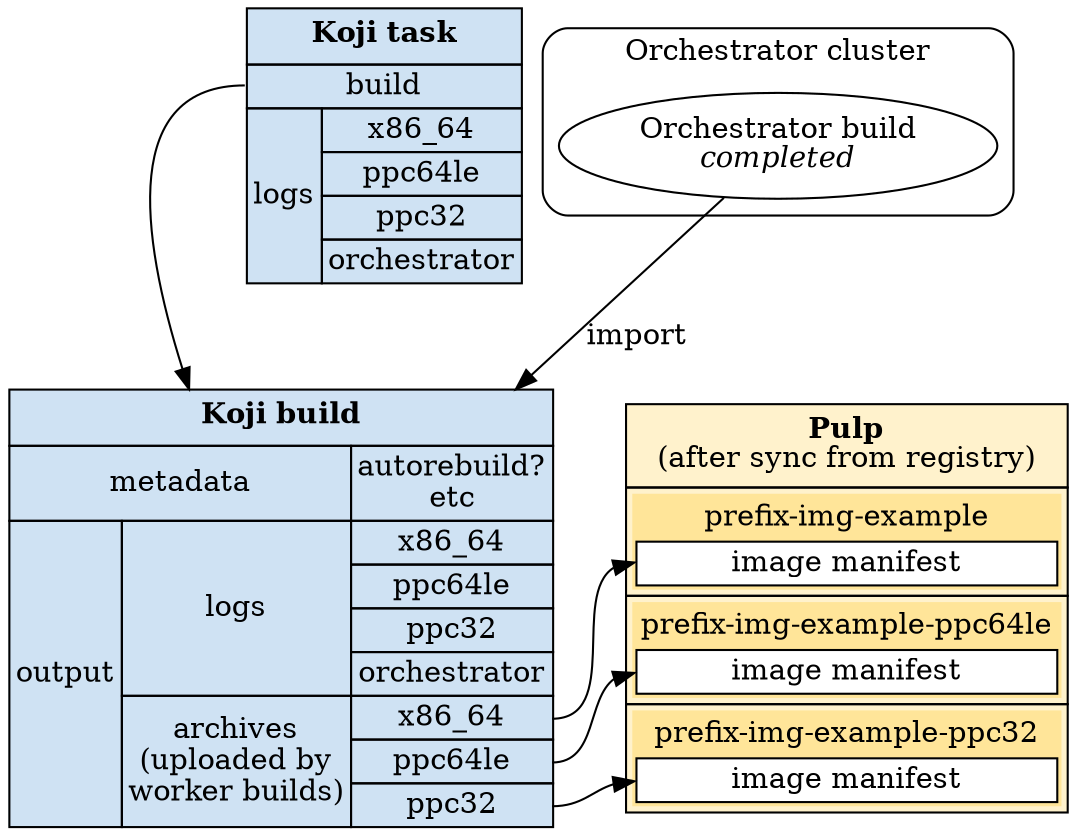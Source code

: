 digraph G {
    koji_task [shape=none, margin=0, label=<
               <TABLE BGCOLOR="#cfe2f3" BORDER="0" CELLSPACING="0" CELLBORDER="1">
                 <TR><TD COLSPAN="2" CELLPADDING="5"><B>Koji task</B></TD></TR>
                 <TR><TD PORT="build" COLSPAN="2">build</TD></TR>
                 <TR><TD BORDER="1" ROWSPAN="4">logs</TD><TD>x86_64</TD></TR>
                 <TR><TD>ppc64le</TD></TR>
                 <TR><TD>ppc32</TD></TR>
                 <TR><TD>orchestrator</TD></TR>
               </TABLE>>];

    subgraph cluster_orchestrator {
        style=rounded;
        label="Orchestrator cluster";
        orchestrator_build [label=<Orchestrator build<br/><i>completed</i>>];
        orchestrator_build;
    }

    subgraph {
        rank=same;
        koji_build [shape=none, margin=0, label=<
                    <TABLE BGCOLOR="#cfe2f3" BORDER="0" CELLSPACING="0" CELLBORDER="1">
                      <TR><TD COLSPAN="3" CELLPADDING="5"><B>Koji build</B></TD></TR>
                      <TR><TD COLSPAN="2">metadata</TD><TD>autorebuild?<BR/>etc</TD></TR>
                      <TR><TD PORT="output" ROWSPAN="7">output</TD><TD ROWSPAN="4">logs</TD><TD>x86_64</TD></TR>
                      <TR><TD>ppc64le</TD></TR>
                      <TR><TD>ppc32</TD></TR>
                      <TR><TD>orchestrator</TD></TR>
                      <TR><TD ROWSPAN="3">archives<BR/>(uploaded by<BR/>worker builds)</TD><TD PORT="x86_64">x86_64</TD></TR>
                      <TR><TD PORT="ppc64le">ppc64le</TD></TR>
                      <TR><TD PORT="ppc32">ppc32</TD></TR>
                    </TABLE>>];

        pulp [shape=none, margin=0, label=<
              <TABLE BGCOLOR="#fff2cc" BORDER="0" CELLSPACING="0" CELLBORDER="1">
                <TR><TD CELLPADDING="5"><B>Pulp</B><BR/>(after sync from registry)</TD></TR>
                <TR><TD><TABLE BGCOLOR="#ffe599" BORDER="0" CELLSPACING="2" CELLBORDER="1">
                          <TR><TD BORDER="0">prefix-img-example</TD></TR>
                          <TR><TD BGCOLOR="#ffffff" PORT="x86_64">image manifest</TD></TR>
                         </TABLE></TD></TR>
                <TR><TD><TABLE BGCOLOR="#ffe599" BORDER="0" CELLSPACING="2" CELLBORDER="1">
                          <TR><TD BORDER="0">prefix-img-example-ppc64le</TD></TR>
                          <TR><TD BGCOLOR="#ffffff" PORT="ppc64le">image manifest</TD></TR>
                         </TABLE></TD></TR>
                <TR><TD><TABLE BGCOLOR="#ffe599" BORDER="0" CELLSPACING="2" CELLBORDER="1">
                          <TR><TD BORDER="0">prefix-img-example-ppc32</TD></TR>
                          <TR><TD BGCOLOR="#ffffff" PORT="ppc32">image manifest</TD></TR>
                         </TABLE></TD></TR>
              </TABLE>>];
    }

    koji_task:build:w -> koji_build;
    orchestrator_build -> koji_build [label=import];
    koji_build:x86_64 -> pulp:x86_64;
    koji_build:ppc64le -> pulp:ppc64le;
    koji_build:ppc32 -> pulp:ppc32;
}

